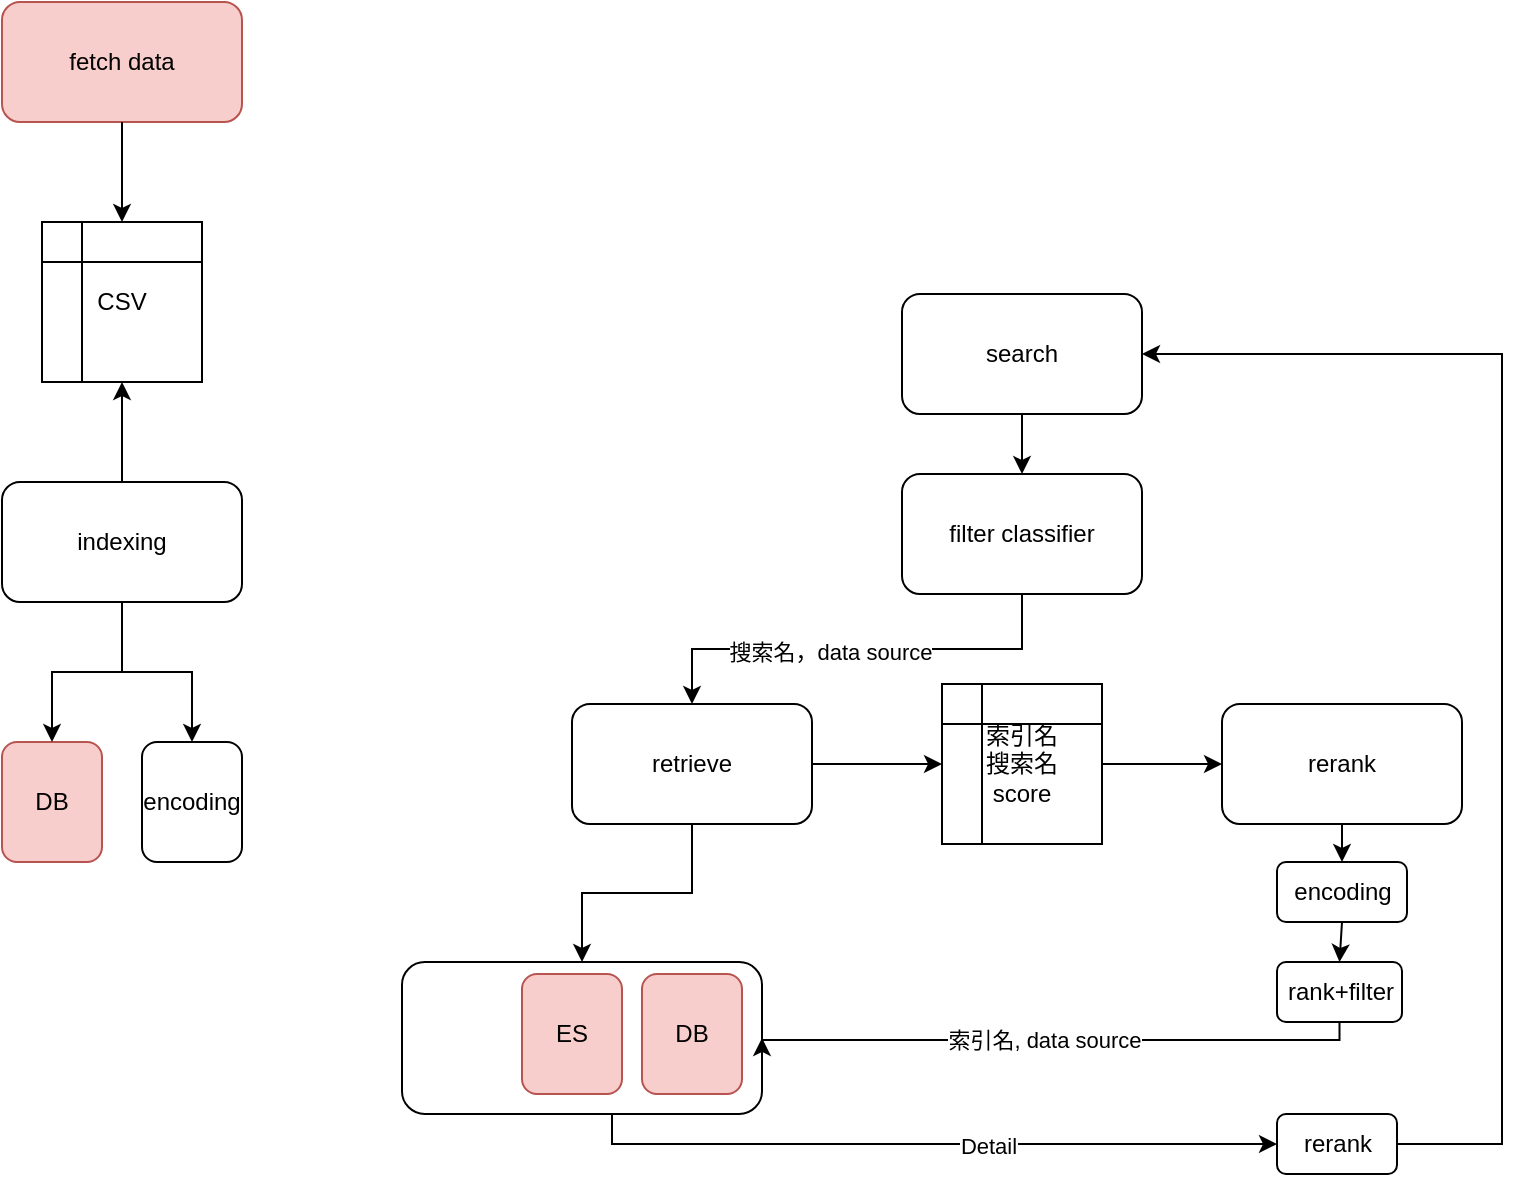 <mxfile version="15.8.3" type="github" pages="2">
  <diagram id="TCyy19jv7BEtDb1iJgsM" name="Page-1">
    <mxGraphModel dx="778" dy="841" grid="1" gridSize="10" guides="1" tooltips="1" connect="1" arrows="1" fold="1" page="1" pageScale="1" pageWidth="850" pageHeight="1100" math="0" shadow="0">
      <root>
        <mxCell id="0" />
        <mxCell id="1" parent="0" />
        <mxCell id="Tqs87homQivWJG0YwlSy-1" value="" style="rounded=1;whiteSpace=wrap;html=1;" parent="1" vertex="1">
          <mxGeometry x="220" y="514" width="180" height="76" as="geometry" />
        </mxCell>
        <mxCell id="TZmy1ot9Um-ks3B9dZwG-1" value="fetch data" style="rounded=1;whiteSpace=wrap;html=1;fillColor=#f8cecc;strokeColor=#b85450;" parent="1" vertex="1">
          <mxGeometry x="20" y="34" width="120" height="60" as="geometry" />
        </mxCell>
        <mxCell id="TZmy1ot9Um-ks3B9dZwG-2" value="" style="endArrow=classic;html=1;rounded=0;exitX=0.5;exitY=1;exitDx=0;exitDy=0;" parent="1" source="TZmy1ot9Um-ks3B9dZwG-1" target="TZmy1ot9Um-ks3B9dZwG-3" edge="1">
          <mxGeometry width="50" height="50" relative="1" as="geometry">
            <mxPoint x="330" y="304" as="sourcePoint" />
            <mxPoint x="380" y="254" as="targetPoint" />
          </mxGeometry>
        </mxCell>
        <mxCell id="TZmy1ot9Um-ks3B9dZwG-3" value="CSV" style="shape=internalStorage;whiteSpace=wrap;html=1;backgroundOutline=1;" parent="1" vertex="1">
          <mxGeometry x="40" y="144" width="80" height="80" as="geometry" />
        </mxCell>
        <mxCell id="TZmy1ot9Um-ks3B9dZwG-4" value="indexing" style="rounded=1;whiteSpace=wrap;html=1;" parent="1" vertex="1">
          <mxGeometry x="20" y="274" width="120" height="60" as="geometry" />
        </mxCell>
        <mxCell id="TZmy1ot9Um-ks3B9dZwG-5" value="" style="endArrow=classic;html=1;rounded=0;entryX=0.5;entryY=1;entryDx=0;entryDy=0;" parent="1" source="TZmy1ot9Um-ks3B9dZwG-4" target="TZmy1ot9Um-ks3B9dZwG-3" edge="1">
          <mxGeometry width="50" height="50" relative="1" as="geometry">
            <mxPoint x="330" y="304" as="sourcePoint" />
            <mxPoint x="380" y="254" as="targetPoint" />
          </mxGeometry>
        </mxCell>
        <mxCell id="TZmy1ot9Um-ks3B9dZwG-6" value="search" style="rounded=1;whiteSpace=wrap;html=1;" parent="1" vertex="1">
          <mxGeometry x="470" y="180" width="120" height="60" as="geometry" />
        </mxCell>
        <mxCell id="TZmy1ot9Um-ks3B9dZwG-7" value="DB" style="rounded=1;whiteSpace=wrap;html=1;fillColor=#f8cecc;strokeColor=#b85450;" parent="1" vertex="1">
          <mxGeometry x="20" y="404" width="50" height="60" as="geometry" />
        </mxCell>
        <mxCell id="TZmy1ot9Um-ks3B9dZwG-8" value="encoding" style="rounded=1;whiteSpace=wrap;html=1;" parent="1" vertex="1">
          <mxGeometry x="90" y="404" width="50" height="60" as="geometry" />
        </mxCell>
        <mxCell id="TZmy1ot9Um-ks3B9dZwG-10" value="" style="edgeStyle=elbowEdgeStyle;elbow=vertical;endArrow=classic;html=1;rounded=0;exitX=0.5;exitY=1;exitDx=0;exitDy=0;entryX=0.5;entryY=0;entryDx=0;entryDy=0;" parent="1" source="TZmy1ot9Um-ks3B9dZwG-4" target="TZmy1ot9Um-ks3B9dZwG-8" edge="1">
          <mxGeometry width="50" height="50" relative="1" as="geometry">
            <mxPoint x="290" y="454" as="sourcePoint" />
            <mxPoint x="340" y="404" as="targetPoint" />
          </mxGeometry>
        </mxCell>
        <mxCell id="TZmy1ot9Um-ks3B9dZwG-11" value="" style="edgeStyle=elbowEdgeStyle;elbow=vertical;endArrow=classic;html=1;rounded=0;exitX=0.5;exitY=1;exitDx=0;exitDy=0;entryX=0.5;entryY=0;entryDx=0;entryDy=0;" parent="1" source="TZmy1ot9Um-ks3B9dZwG-4" target="TZmy1ot9Um-ks3B9dZwG-7" edge="1">
          <mxGeometry width="50" height="50" relative="1" as="geometry">
            <mxPoint x="90" y="344" as="sourcePoint" />
            <mxPoint x="125" y="414" as="targetPoint" />
          </mxGeometry>
        </mxCell>
        <mxCell id="TZmy1ot9Um-ks3B9dZwG-12" value="DB" style="rounded=1;whiteSpace=wrap;html=1;fillColor=#f8cecc;strokeColor=#b85450;" parent="1" vertex="1">
          <mxGeometry x="340" y="520" width="50" height="60" as="geometry" />
        </mxCell>
        <mxCell id="TZmy1ot9Um-ks3B9dZwG-13" value="encoding" style="rounded=1;whiteSpace=wrap;html=1;" parent="1" vertex="1">
          <mxGeometry x="657.5" y="464" width="65" height="30" as="geometry" />
        </mxCell>
        <mxCell id="TZmy1ot9Um-ks3B9dZwG-15" value="" style="edgeStyle=elbowEdgeStyle;elbow=vertical;endArrow=classic;html=1;rounded=0;exitX=0.5;exitY=1;exitDx=0;exitDy=0;entryX=0.5;entryY=0;entryDx=0;entryDy=0;" parent="1" source="TZmy1ot9Um-ks3B9dZwG-16" target="Tqs87homQivWJG0YwlSy-1" edge="1">
          <mxGeometry width="50" height="50" relative="1" as="geometry">
            <mxPoint x="350" y="470" as="sourcePoint" />
            <mxPoint x="395" y="550" as="targetPoint" />
          </mxGeometry>
        </mxCell>
        <mxCell id="TZmy1ot9Um-ks3B9dZwG-16" value="retrieve" style="rounded=1;whiteSpace=wrap;html=1;" parent="1" vertex="1">
          <mxGeometry x="305" y="385" width="120" height="60" as="geometry" />
        </mxCell>
        <mxCell id="TZmy1ot9Um-ks3B9dZwG-17" value="rerank" style="rounded=1;whiteSpace=wrap;html=1;" parent="1" vertex="1">
          <mxGeometry x="630" y="385" width="120" height="60" as="geometry" />
        </mxCell>
        <mxCell id="TZmy1ot9Um-ks3B9dZwG-19" value="" style="edgeStyle=elbowEdgeStyle;elbow=vertical;endArrow=classic;html=1;rounded=0;exitX=0.5;exitY=1;exitDx=0;exitDy=0;entryX=0.5;entryY=0;entryDx=0;entryDy=0;" parent="1" source="k17Tgan9-oo8VSI0tjmm-30" target="TZmy1ot9Um-ks3B9dZwG-16" edge="1">
          <mxGeometry width="50" height="50" relative="1" as="geometry">
            <mxPoint x="450" y="350" as="sourcePoint" />
            <mxPoint x="520" y="390" as="targetPoint" />
          </mxGeometry>
        </mxCell>
        <mxCell id="k17Tgan9-oo8VSI0tjmm-27" value="搜索名，data source" style="edgeLabel;html=1;align=center;verticalAlign=middle;resizable=0;points=[];" parent="TZmy1ot9Um-ks3B9dZwG-19" vertex="1" connectable="0">
          <mxGeometry x="0.122" y="1" relative="1" as="geometry">
            <mxPoint as="offset" />
          </mxGeometry>
        </mxCell>
        <mxCell id="k17Tgan9-oo8VSI0tjmm-1" value="" style="endArrow=classic;html=1;rounded=0;exitX=1;exitY=0.5;exitDx=0;exitDy=0;entryX=0;entryY=0.5;entryDx=0;entryDy=0;" parent="1" source="k17Tgan9-oo8VSI0tjmm-15" target="TZmy1ot9Um-ks3B9dZwG-17" edge="1">
          <mxGeometry width="50" height="50" relative="1" as="geometry">
            <mxPoint x="400" y="465" as="sourcePoint" />
            <mxPoint x="470" y="415" as="targetPoint" />
          </mxGeometry>
        </mxCell>
        <mxCell id="k17Tgan9-oo8VSI0tjmm-15" value="索引名&lt;br&gt;搜索名&lt;br&gt;score" style="shape=internalStorage;whiteSpace=wrap;html=1;backgroundOutline=1;" parent="1" vertex="1">
          <mxGeometry x="490" y="375" width="80" height="80" as="geometry" />
        </mxCell>
        <mxCell id="k17Tgan9-oo8VSI0tjmm-16" value="" style="endArrow=classic;html=1;rounded=0;exitX=1;exitY=0.5;exitDx=0;exitDy=0;entryX=0;entryY=0.5;entryDx=0;entryDy=0;" parent="1" source="TZmy1ot9Um-ks3B9dZwG-16" target="k17Tgan9-oo8VSI0tjmm-15" edge="1">
          <mxGeometry width="50" height="50" relative="1" as="geometry">
            <mxPoint x="580" y="425" as="sourcePoint" />
            <mxPoint x="500" y="415" as="targetPoint" />
          </mxGeometry>
        </mxCell>
        <mxCell id="k17Tgan9-oo8VSI0tjmm-19" value="rank+filter" style="rounded=1;whiteSpace=wrap;html=1;" parent="1" vertex="1">
          <mxGeometry x="657.5" y="514" width="62.5" height="30" as="geometry" />
        </mxCell>
        <mxCell id="k17Tgan9-oo8VSI0tjmm-20" value="" style="endArrow=classic;html=1;rounded=0;entryX=0.5;entryY=0;entryDx=0;entryDy=0;exitX=0.5;exitY=1;exitDx=0;exitDy=0;" parent="1" source="TZmy1ot9Um-ks3B9dZwG-13" target="k17Tgan9-oo8VSI0tjmm-19" edge="1">
          <mxGeometry width="50" height="50" relative="1" as="geometry">
            <mxPoint x="280" y="444" as="sourcePoint" />
            <mxPoint x="330" y="394" as="targetPoint" />
          </mxGeometry>
        </mxCell>
        <mxCell id="k17Tgan9-oo8VSI0tjmm-21" value="rerank" style="rounded=1;whiteSpace=wrap;html=1;" parent="1" vertex="1">
          <mxGeometry x="657.5" y="590" width="60" height="30" as="geometry" />
        </mxCell>
        <mxCell id="k17Tgan9-oo8VSI0tjmm-23" value="" style="edgeStyle=elbowEdgeStyle;elbow=horizontal;endArrow=classic;html=1;rounded=0;exitX=0.5;exitY=1;exitDx=0;exitDy=0;entryX=0;entryY=0.5;entryDx=0;entryDy=0;" parent="1" source="Tqs87homQivWJG0YwlSy-1" target="k17Tgan9-oo8VSI0tjmm-21" edge="1">
          <mxGeometry width="50" height="50" relative="1" as="geometry">
            <mxPoint x="280" y="440" as="sourcePoint" />
            <mxPoint x="330" y="390" as="targetPoint" />
            <Array as="points">
              <mxPoint x="325" y="605" />
              <mxPoint x="365" y="595" />
            </Array>
          </mxGeometry>
        </mxCell>
        <mxCell id="k17Tgan9-oo8VSI0tjmm-25" value="Detail" style="edgeLabel;html=1;align=center;verticalAlign=middle;resizable=0;points=[];" parent="k17Tgan9-oo8VSI0tjmm-23" vertex="1" connectable="0">
          <mxGeometry x="0.2" y="-1" relative="1" as="geometry">
            <mxPoint as="offset" />
          </mxGeometry>
        </mxCell>
        <mxCell id="k17Tgan9-oo8VSI0tjmm-24" value="" style="edgeStyle=elbowEdgeStyle;elbow=vertical;endArrow=classic;html=1;rounded=0;exitX=0.5;exitY=1;exitDx=0;exitDy=0;entryX=1;entryY=0.5;entryDx=0;entryDy=0;" parent="1" source="k17Tgan9-oo8VSI0tjmm-19" target="Tqs87homQivWJG0YwlSy-1" edge="1">
          <mxGeometry width="50" height="50" relative="1" as="geometry">
            <mxPoint x="280" y="440" as="sourcePoint" />
            <mxPoint x="460" y="529" as="targetPoint" />
            <Array as="points">
              <mxPoint x="560" y="553" />
            </Array>
          </mxGeometry>
        </mxCell>
        <mxCell id="k17Tgan9-oo8VSI0tjmm-26" value="索引名, data source" style="edgeLabel;html=1;align=center;verticalAlign=middle;resizable=0;points=[];" parent="k17Tgan9-oo8VSI0tjmm-24" vertex="1" connectable="0">
          <mxGeometry x="0.051" relative="1" as="geometry">
            <mxPoint as="offset" />
          </mxGeometry>
        </mxCell>
        <mxCell id="k17Tgan9-oo8VSI0tjmm-28" value="" style="edgeStyle=elbowEdgeStyle;elbow=horizontal;endArrow=classic;html=1;rounded=0;exitX=1;exitY=0.5;exitDx=0;exitDy=0;entryX=1;entryY=0.5;entryDx=0;entryDy=0;" parent="1" source="k17Tgan9-oo8VSI0tjmm-21" target="TZmy1ot9Um-ks3B9dZwG-6" edge="1">
          <mxGeometry width="50" height="50" relative="1" as="geometry">
            <mxPoint x="280" y="440" as="sourcePoint" />
            <mxPoint x="330" y="390" as="targetPoint" />
            <Array as="points">
              <mxPoint x="770" y="440" />
            </Array>
          </mxGeometry>
        </mxCell>
        <mxCell id="k17Tgan9-oo8VSI0tjmm-29" value="" style="endArrow=classic;html=1;rounded=0;entryX=0.5;entryY=0;entryDx=0;entryDy=0;exitX=0.5;exitY=1;exitDx=0;exitDy=0;" parent="1" source="TZmy1ot9Um-ks3B9dZwG-17" target="TZmy1ot9Um-ks3B9dZwG-13" edge="1">
          <mxGeometry width="50" height="50" relative="1" as="geometry">
            <mxPoint x="280" y="400" as="sourcePoint" />
            <mxPoint x="330" y="350" as="targetPoint" />
          </mxGeometry>
        </mxCell>
        <mxCell id="k17Tgan9-oo8VSI0tjmm-30" value="filter classifier" style="rounded=1;whiteSpace=wrap;html=1;" parent="1" vertex="1">
          <mxGeometry x="470" y="270" width="120" height="60" as="geometry" />
        </mxCell>
        <mxCell id="k17Tgan9-oo8VSI0tjmm-31" value="" style="endArrow=classic;html=1;rounded=0;entryX=0.5;entryY=0;entryDx=0;entryDy=0;exitX=0.5;exitY=1;exitDx=0;exitDy=0;" parent="1" source="TZmy1ot9Um-ks3B9dZwG-6" target="k17Tgan9-oo8VSI0tjmm-30" edge="1">
          <mxGeometry width="50" height="50" relative="1" as="geometry">
            <mxPoint x="280" y="400" as="sourcePoint" />
            <mxPoint x="330" y="350" as="targetPoint" />
          </mxGeometry>
        </mxCell>
        <mxCell id="Tqs87homQivWJG0YwlSy-2" value="ES" style="rounded=1;whiteSpace=wrap;html=1;fillColor=#f8cecc;strokeColor=#b85450;" parent="1" vertex="1">
          <mxGeometry x="280" y="520" width="50" height="60" as="geometry" />
        </mxCell>
      </root>
    </mxGraphModel>
  </diagram>
  <diagram id="TDuNvA_wICZ7phmaH_F8" name="逻辑架构">
    <mxGraphModel dx="778" dy="841" grid="1" gridSize="10" guides="1" tooltips="1" connect="1" arrows="1" fold="1" page="1" pageScale="1" pageWidth="850" pageHeight="1100" math="0" shadow="0">
      <root>
        <mxCell id="rTJtqYJ_sqqkXF0PJ5Pr-0" />
        <mxCell id="rTJtqYJ_sqqkXF0PJ5Pr-1" parent="rTJtqYJ_sqqkXF0PJ5Pr-0" />
        <mxCell id="rTJtqYJ_sqqkXF0PJ5Pr-2" value="" style="rounded=1;whiteSpace=wrap;html=1;" vertex="1" parent="rTJtqYJ_sqqkXF0PJ5Pr-1">
          <mxGeometry x="175" y="180" width="500" height="90" as="geometry" />
        </mxCell>
        <mxCell id="rTJtqYJ_sqqkXF0PJ5Pr-3" value="业务适配层" style="text;html=1;strokeColor=none;fillColor=none;align=center;verticalAlign=middle;whiteSpace=wrap;rounded=0;" vertex="1" parent="rTJtqYJ_sqqkXF0PJ5Pr-1">
          <mxGeometry x="375" y="190" width="100" height="30" as="geometry" />
        </mxCell>
        <mxCell id="rTJtqYJ_sqqkXF0PJ5Pr-4" value="查询服务" style="rounded=1;whiteSpace=wrap;html=1;" vertex="1" parent="rTJtqYJ_sqqkXF0PJ5Pr-1">
          <mxGeometry x="190" y="220" width="210" height="40" as="geometry" />
        </mxCell>
        <mxCell id="rTJtqYJ_sqqkXF0PJ5Pr-5" value="数据拉取服务" style="rounded=1;whiteSpace=wrap;html=1;" vertex="1" parent="rTJtqYJ_sqqkXF0PJ5Pr-1">
          <mxGeometry x="450" y="220" width="210" height="40" as="geometry" />
        </mxCell>
      </root>
    </mxGraphModel>
  </diagram>
</mxfile>
